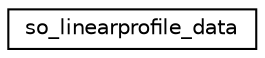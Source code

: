 digraph "Graphical Class Hierarchy"
{
 // LATEX_PDF_SIZE
  edge [fontname="Helvetica",fontsize="10",labelfontname="Helvetica",labelfontsize="10"];
  node [fontname="Helvetica",fontsize="10",shape=record];
  rankdir="LR";
  Node0 [label="so_linearprofile_data",height=0.2,width=0.4,color="black", fillcolor="white", style="filled",URL="$structso__linearprofile__data.html",tooltip=" "];
}
